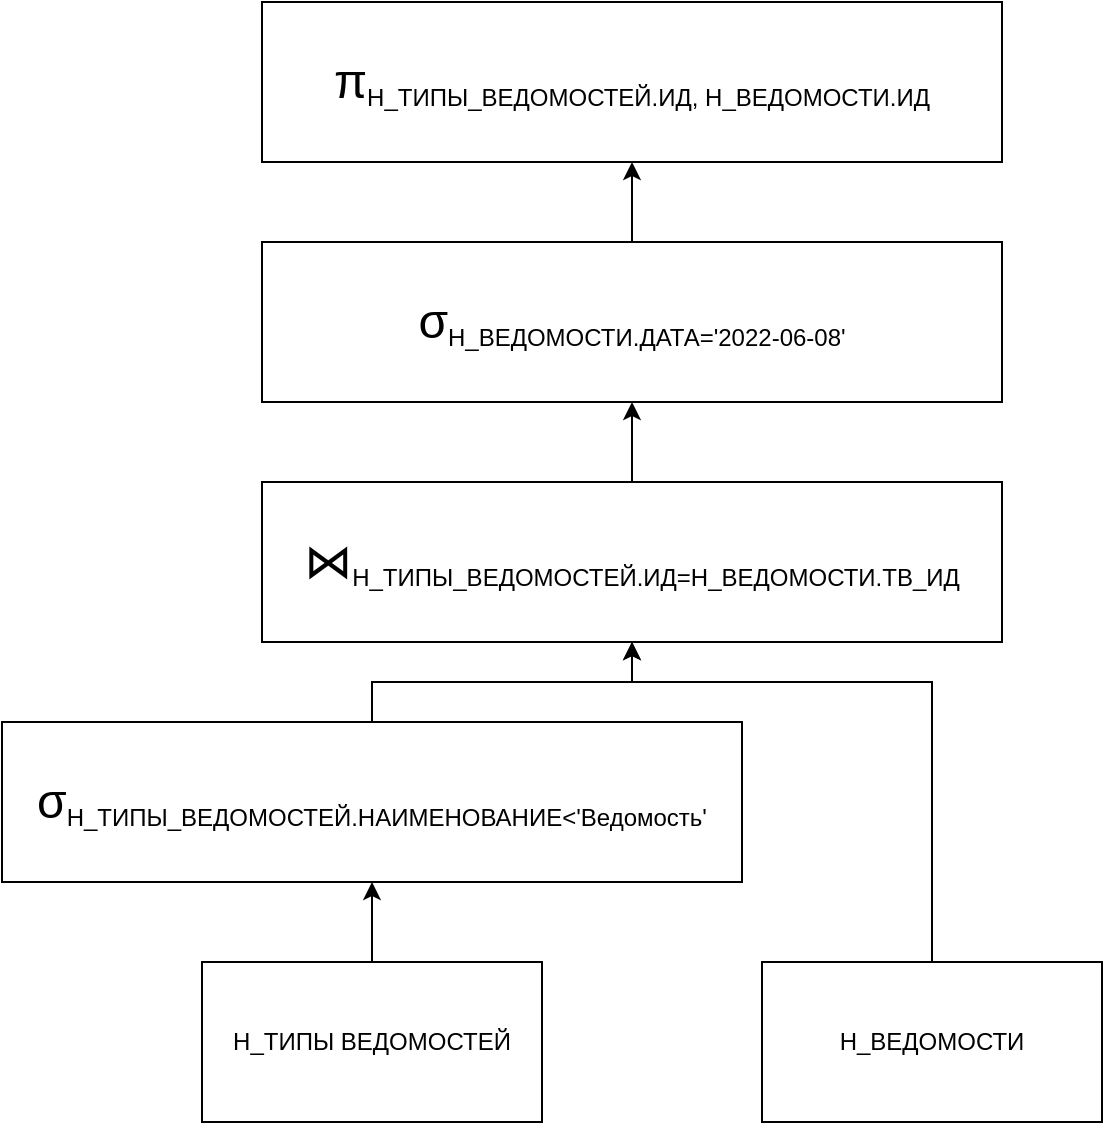 <mxfile version="21.2.9" type="device">
  <diagram name="Page-1" id="gbPsVQ9eqNp_veV7HC2S">
    <mxGraphModel dx="1242" dy="795" grid="1" gridSize="10" guides="1" tooltips="1" connect="1" arrows="1" fold="1" page="1" pageScale="1" pageWidth="850" pageHeight="1100" math="0" shadow="0">
      <root>
        <mxCell id="0" />
        <mxCell id="1" parent="0" />
        <mxCell id="w8biElZFynkxptPTg3o--1" style="edgeStyle=orthogonalEdgeStyle;rounded=0;orthogonalLoop=1;jettySize=auto;html=1;entryX=0.5;entryY=1;entryDx=0;entryDy=0;" edge="1" parent="1" source="1wdZAOMdGytCiCozPOUB-2" target="1wdZAOMdGytCiCozPOUB-7">
          <mxGeometry relative="1" as="geometry" />
        </mxCell>
        <mxCell id="1wdZAOMdGytCiCozPOUB-2" value="&lt;font style=&quot;font-size: 12px;&quot;&gt;Н_ТИПЫ ВЕДОМОСТЕЙ&lt;/font&gt;" style="rounded=0;whiteSpace=wrap;html=1;" parent="1" vertex="1">
          <mxGeometry x="210" y="680" width="170" height="80" as="geometry" />
        </mxCell>
        <mxCell id="1wdZAOMdGytCiCozPOUB-6" style="edgeStyle=orthogonalEdgeStyle;rounded=0;orthogonalLoop=1;jettySize=auto;html=1;entryX=0.5;entryY=1;entryDx=0;entryDy=0;" parent="1" source="1wdZAOMdGytCiCozPOUB-3" target="1wdZAOMdGytCiCozPOUB-4" edge="1">
          <mxGeometry relative="1" as="geometry">
            <Array as="points">
              <mxPoint x="575" y="540" />
              <mxPoint x="425" y="540" />
            </Array>
          </mxGeometry>
        </mxCell>
        <mxCell id="1wdZAOMdGytCiCozPOUB-3" value="&lt;font style=&quot;font-size: 12px;&quot;&gt;Н_ВЕДОМОСТИ&lt;/font&gt;" style="rounded=0;whiteSpace=wrap;html=1;" parent="1" vertex="1">
          <mxGeometry x="490" y="680" width="170" height="80" as="geometry" />
        </mxCell>
        <mxCell id="w8biElZFynkxptPTg3o--3" style="edgeStyle=orthogonalEdgeStyle;rounded=0;orthogonalLoop=1;jettySize=auto;html=1;entryX=0.5;entryY=1;entryDx=0;entryDy=0;" edge="1" parent="1" source="1wdZAOMdGytCiCozPOUB-4" target="1wdZAOMdGytCiCozPOUB-9">
          <mxGeometry relative="1" as="geometry" />
        </mxCell>
        <mxCell id="1wdZAOMdGytCiCozPOUB-4" value="&lt;font style=&quot;font-size: 24px;&quot;&gt;⋈&lt;/font&gt;&lt;sub style=&quot;&quot;&gt;&lt;font style=&quot;font-size: 12px;&quot;&gt;Н_ТИПЫ_ВЕДОМОСТЕЙ.ИД=Н_ВЕДОМОСТИ.ТВ_ИД&lt;/font&gt;&lt;/sub&gt;" style="rounded=0;whiteSpace=wrap;html=1;" parent="1" vertex="1">
          <mxGeometry x="240" y="440" width="370" height="80" as="geometry" />
        </mxCell>
        <mxCell id="w8biElZFynkxptPTg3o--2" style="edgeStyle=orthogonalEdgeStyle;rounded=0;orthogonalLoop=1;jettySize=auto;html=1;entryX=0.5;entryY=1;entryDx=0;entryDy=0;" edge="1" parent="1" source="1wdZAOMdGytCiCozPOUB-7" target="1wdZAOMdGytCiCozPOUB-4">
          <mxGeometry relative="1" as="geometry" />
        </mxCell>
        <mxCell id="1wdZAOMdGytCiCozPOUB-7" value="&lt;font style=&quot;font-size: 24px;&quot;&gt;σ&lt;/font&gt;&lt;sub style=&quot;&quot;&gt;&lt;font style=&quot;font-size: 12px;&quot;&gt;Н_ТИПЫ_ВЕДОМОСТЕЙ.НАИМЕНОВАНИЕ&amp;lt;&#39;Ведомость&#39;&lt;/font&gt;&lt;/sub&gt;" style="rounded=0;whiteSpace=wrap;html=1;" parent="1" vertex="1">
          <mxGeometry x="110" y="560" width="370" height="80" as="geometry" />
        </mxCell>
        <mxCell id="1wdZAOMdGytCiCozPOUB-14" style="edgeStyle=orthogonalEdgeStyle;rounded=0;orthogonalLoop=1;jettySize=auto;html=1;entryX=0.5;entryY=1;entryDx=0;entryDy=0;" parent="1" source="1wdZAOMdGytCiCozPOUB-9" target="1wdZAOMdGytCiCozPOUB-12" edge="1">
          <mxGeometry relative="1" as="geometry" />
        </mxCell>
        <mxCell id="1wdZAOMdGytCiCozPOUB-9" value="&lt;font style=&quot;font-size: 24px;&quot;&gt;σ&lt;/font&gt;&lt;sub style=&quot;&quot;&gt;&lt;font style=&quot;font-size: 12px;&quot;&gt;Н_ВЕДОМОСТИ.ДАТА=&#39;2022-06-08&#39;&lt;/font&gt;&lt;/sub&gt;" style="rounded=0;whiteSpace=wrap;html=1;" parent="1" vertex="1">
          <mxGeometry x="240" y="320" width="370" height="80" as="geometry" />
        </mxCell>
        <mxCell id="1wdZAOMdGytCiCozPOUB-12" value="&lt;font style=&quot;font-size: 24px;&quot;&gt;π&lt;/font&gt;&lt;sub style=&quot;&quot;&gt;&lt;font style=&quot;font-size: 12px;&quot;&gt;Н_ТИПЫ_ВЕДОМОСТЕЙ.ИД, Н_ВЕДОМОСТИ.ИД&lt;/font&gt;&lt;/sub&gt;" style="rounded=0;whiteSpace=wrap;html=1;" parent="1" vertex="1">
          <mxGeometry x="240" y="200" width="370" height="80" as="geometry" />
        </mxCell>
      </root>
    </mxGraphModel>
  </diagram>
</mxfile>
